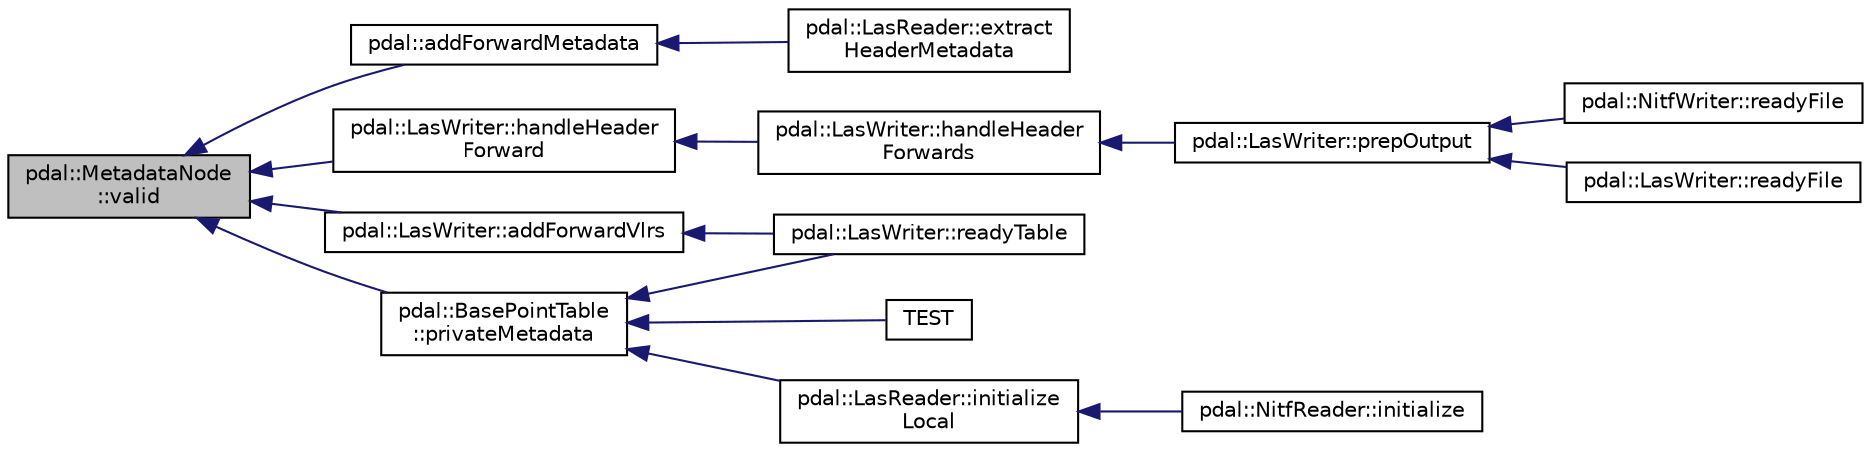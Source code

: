 digraph "pdal::MetadataNode::valid"
{
  edge [fontname="Helvetica",fontsize="10",labelfontname="Helvetica",labelfontsize="10"];
  node [fontname="Helvetica",fontsize="10",shape=record];
  rankdir="LR";
  Node1 [label="pdal::MetadataNode\l::valid",height=0.2,width=0.4,color="black", fillcolor="grey75", style="filled", fontcolor="black"];
  Node1 -> Node2 [dir="back",color="midnightblue",fontsize="10",style="solid",fontname="Helvetica"];
  Node2 [label="pdal::addForwardMetadata",height=0.2,width=0.4,color="black", fillcolor="white", style="filled",URL="$namespacepdal.html#a11786e6ac4fd15c32dea2febd0c4cb61"];
  Node2 -> Node3 [dir="back",color="midnightblue",fontsize="10",style="solid",fontname="Helvetica"];
  Node3 [label="pdal::LasReader::extract\lHeaderMetadata",height=0.2,width=0.4,color="black", fillcolor="white", style="filled",URL="$classpdal_1_1LasReader.html#ae37da23f5ec384cb4b43be8c9676805a"];
  Node1 -> Node4 [dir="back",color="midnightblue",fontsize="10",style="solid",fontname="Helvetica"];
  Node4 [label="pdal::LasWriter::addForwardVlrs",height=0.2,width=0.4,color="black", fillcolor="white", style="filled",URL="$classpdal_1_1LasWriter.html#aabf75f7bd3615f00707fc687dc693d0f",tooltip="Add VLRs forwarded from the input. "];
  Node4 -> Node5 [dir="back",color="midnightblue",fontsize="10",style="solid",fontname="Helvetica"];
  Node5 [label="pdal::LasWriter::readyTable",height=0.2,width=0.4,color="black", fillcolor="white", style="filled",URL="$classpdal_1_1LasWriter.html#a2e5b4f04008d3784799d9e4ad029352a"];
  Node1 -> Node6 [dir="back",color="midnightblue",fontsize="10",style="solid",fontname="Helvetica"];
  Node6 [label="pdal::LasWriter::handleHeader\lForward",height=0.2,width=0.4,color="black", fillcolor="white", style="filled",URL="$classpdal_1_1LasWriter.html#ade04e04a657bb03720151c59a8c86b45"];
  Node6 -> Node7 [dir="back",color="midnightblue",fontsize="10",style="solid",fontname="Helvetica"];
  Node7 [label="pdal::LasWriter::handleHeader\lForwards",height=0.2,width=0.4,color="black", fillcolor="white", style="filled",URL="$classpdal_1_1LasWriter.html#aa362380c11c834b5fe51d81b099ba7c5"];
  Node7 -> Node8 [dir="back",color="midnightblue",fontsize="10",style="solid",fontname="Helvetica"];
  Node8 [label="pdal::LasWriter::prepOutput",height=0.2,width=0.4,color="black", fillcolor="white", style="filled",URL="$classpdal_1_1LasWriter.html#a76f6b960b128ccdb8e3e8db69eff445b"];
  Node8 -> Node9 [dir="back",color="midnightblue",fontsize="10",style="solid",fontname="Helvetica"];
  Node9 [label="pdal::NitfWriter::readyFile",height=0.2,width=0.4,color="black", fillcolor="white", style="filled",URL="$classpdal_1_1NitfWriter.html#a34d932e82c5d6842ca515cc59281021e"];
  Node8 -> Node10 [dir="back",color="midnightblue",fontsize="10",style="solid",fontname="Helvetica"];
  Node10 [label="pdal::LasWriter::readyFile",height=0.2,width=0.4,color="black", fillcolor="white", style="filled",URL="$classpdal_1_1LasWriter.html#a4b0ad482eac655fb22cf29717c04c6b3"];
  Node1 -> Node11 [dir="back",color="midnightblue",fontsize="10",style="solid",fontname="Helvetica"];
  Node11 [label="pdal::BasePointTable\l::privateMetadata",height=0.2,width=0.4,color="black", fillcolor="white", style="filled",URL="$classpdal_1_1BasePointTable.html#abcfac8f6e48b8a19dad8092ece3f734e"];
  Node11 -> Node12 [dir="back",color="midnightblue",fontsize="10",style="solid",fontname="Helvetica"];
  Node12 [label="pdal::LasReader::initialize\lLocal",height=0.2,width=0.4,color="black", fillcolor="white", style="filled",URL="$classpdal_1_1LasReader.html#a998510dc0b7d1b59387a5c2686c27f46"];
  Node12 -> Node13 [dir="back",color="midnightblue",fontsize="10",style="solid",fontname="Helvetica"];
  Node13 [label="pdal::NitfReader::initialize",height=0.2,width=0.4,color="black", fillcolor="white", style="filled",URL="$classpdal_1_1NitfReader.html#aff135fa0b6888020a5de9eb33e2d7fea"];
  Node11 -> Node5 [dir="back",color="midnightblue",fontsize="10",style="solid",fontname="Helvetica"];
  Node11 -> Node14 [dir="back",color="midnightblue",fontsize="10",style="solid",fontname="Helvetica"];
  Node14 [label="TEST",height=0.2,width=0.4,color="black", fillcolor="white", style="filled",URL="$LasWriterTest_8cpp.html#ace6753f5368c81d6c14dcd1043f31e34"];
}
